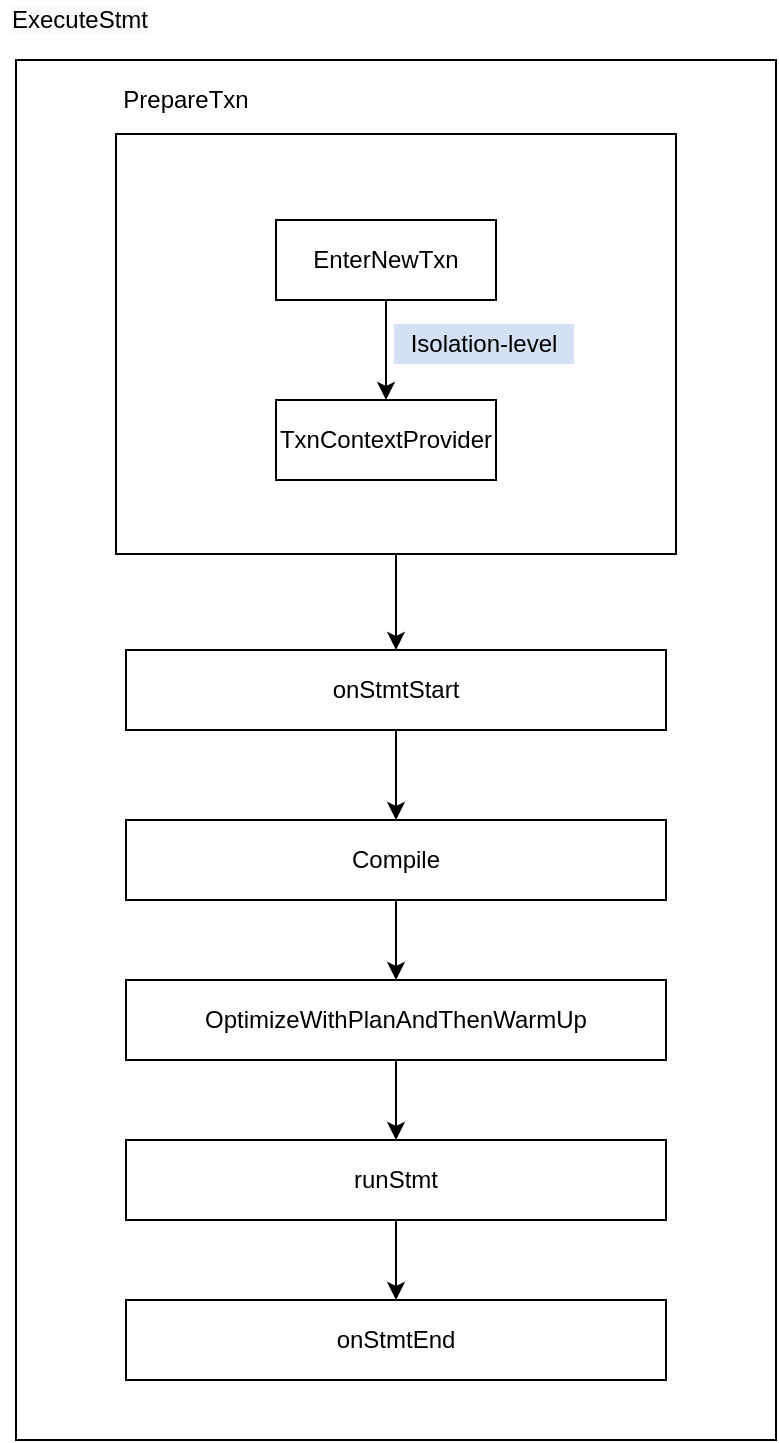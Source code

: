 <mxfile version="21.7.2" type="device">
  <diagram name="第 1 页" id="Y92qnDIvIZuUtzUQEBg2">
    <mxGraphModel dx="954" dy="648" grid="1" gridSize="10" guides="1" tooltips="1" connect="1" arrows="1" fold="1" page="1" pageScale="1" pageWidth="827" pageHeight="1169" math="0" shadow="0">
      <root>
        <mxCell id="0" />
        <mxCell id="1" parent="0" />
        <mxCell id="-IaxeexCpY0zkMujg9jM-1" value="" style="edgeStyle=orthogonalEdgeStyle;rounded=0;orthogonalLoop=1;jettySize=auto;html=1;" edge="1" parent="1" source="-IaxeexCpY0zkMujg9jM-2" target="-IaxeexCpY0zkMujg9jM-3">
          <mxGeometry relative="1" as="geometry" />
        </mxCell>
        <mxCell id="-IaxeexCpY0zkMujg9jM-2" value="EnterNewTxn" style="rounded=0;whiteSpace=wrap;html=1;" diagramCategory="general" diagramName="Rectangle" vertex="1" parent="1">
          <mxGeometry x="310" y="330" width="110" height="40" as="geometry" />
        </mxCell>
        <mxCell id="-IaxeexCpY0zkMujg9jM-3" value="TxnContextProvider" style="rounded=0;whiteSpace=wrap;html=1;" diagramCategory="general" diagramName="Rectangle" vertex="1" parent="1">
          <mxGeometry x="310" y="420" width="110" height="40" as="geometry" />
        </mxCell>
        <mxCell id="-IaxeexCpY0zkMujg9jM-4" value="Isolation-level" style="text;html=1;strokeColor=none;fillColor=#D4E1F5;align=center;verticalAlign=middle;whiteSpace=wrap;rounded=0;" diagramCategory="general" diagramName="text" vertex="1" parent="1">
          <mxGeometry x="369" y="382" width="90" height="20" as="geometry" />
        </mxCell>
        <mxCell id="-IaxeexCpY0zkMujg9jM-5" style="edgeStyle=orthogonalEdgeStyle;rounded=0;orthogonalLoop=1;jettySize=auto;html=1;" edge="1" parent="1" source="-IaxeexCpY0zkMujg9jM-6" target="-IaxeexCpY0zkMujg9jM-9">
          <mxGeometry relative="1" as="geometry" />
        </mxCell>
        <mxCell id="-IaxeexCpY0zkMujg9jM-6" value="" style="rounded=0;whiteSpace=wrap;html=1;fillColor=none;" diagramCategory="general" diagramName="Rectangle" vertex="1" parent="1">
          <mxGeometry x="230" y="287" width="280" height="210" as="geometry" />
        </mxCell>
        <mxCell id="-IaxeexCpY0zkMujg9jM-7" value="PrepareTxn" style="text;html=1;strokeColor=none;fillColor=none;align=center;verticalAlign=middle;whiteSpace=wrap;rounded=0;" diagramCategory="general" diagramName="text" vertex="1" parent="1">
          <mxGeometry x="235" y="260" width="60" height="20" as="geometry" />
        </mxCell>
        <mxCell id="-IaxeexCpY0zkMujg9jM-8" style="edgeStyle=orthogonalEdgeStyle;rounded=0;orthogonalLoop=1;jettySize=auto;html=1;exitX=0.5;exitY=1;exitDx=0;exitDy=0;entryX=0.5;entryY=0;entryDx=0;entryDy=0;" edge="1" parent="1" source="-IaxeexCpY0zkMujg9jM-9" target="-IaxeexCpY0zkMujg9jM-11">
          <mxGeometry relative="1" as="geometry" />
        </mxCell>
        <mxCell id="-IaxeexCpY0zkMujg9jM-9" value="&lt;span style=&quot;font-size: 12px;&quot;&gt;onStmtStart&lt;/span&gt;" style="rounded=0;whiteSpace=wrap;html=1;" diagramCategory="general" diagramName="Rectangle" vertex="1" parent="1">
          <mxGeometry x="235" y="545" width="270" height="40" as="geometry" />
        </mxCell>
        <mxCell id="-IaxeexCpY0zkMujg9jM-10" style="edgeStyle=orthogonalEdgeStyle;rounded=0;orthogonalLoop=1;jettySize=auto;html=1;entryX=0.5;entryY=0;entryDx=0;entryDy=0;" edge="1" parent="1" source="-IaxeexCpY0zkMujg9jM-11" target="-IaxeexCpY0zkMujg9jM-13">
          <mxGeometry relative="1" as="geometry" />
        </mxCell>
        <mxCell id="-IaxeexCpY0zkMujg9jM-11" value="&lt;span style=&quot;font-size: 12px;&quot;&gt;Compile&lt;/span&gt;" style="rounded=0;whiteSpace=wrap;html=1;" diagramCategory="general" diagramName="Rectangle" vertex="1" parent="1">
          <mxGeometry x="235" y="630" width="270" height="40" as="geometry" />
        </mxCell>
        <mxCell id="-IaxeexCpY0zkMujg9jM-12" style="edgeStyle=orthogonalEdgeStyle;rounded=0;orthogonalLoop=1;jettySize=auto;html=1;exitX=0.5;exitY=1;exitDx=0;exitDy=0;entryX=0.5;entryY=0;entryDx=0;entryDy=0;" edge="1" parent="1" source="-IaxeexCpY0zkMujg9jM-13" target="-IaxeexCpY0zkMujg9jM-15">
          <mxGeometry relative="1" as="geometry" />
        </mxCell>
        <mxCell id="-IaxeexCpY0zkMujg9jM-13" value="&lt;span style=&quot;font-size: 12px;&quot;&gt;OptimizeWithPlanAndThenWarmUp&lt;/span&gt;" style="rounded=0;whiteSpace=wrap;html=1;" diagramCategory="general" diagramName="Rectangle" vertex="1" parent="1">
          <mxGeometry x="235" y="710" width="270" height="40" as="geometry" />
        </mxCell>
        <mxCell id="-IaxeexCpY0zkMujg9jM-14" style="edgeStyle=orthogonalEdgeStyle;rounded=0;orthogonalLoop=1;jettySize=auto;html=1;exitX=0.5;exitY=1;exitDx=0;exitDy=0;entryX=0.5;entryY=0;entryDx=0;entryDy=0;" edge="1" parent="1" source="-IaxeexCpY0zkMujg9jM-15" target="-IaxeexCpY0zkMujg9jM-16">
          <mxGeometry relative="1" as="geometry" />
        </mxCell>
        <mxCell id="-IaxeexCpY0zkMujg9jM-15" value="&lt;span style=&quot;font-size: 12px;&quot;&gt;runStmt&lt;/span&gt;" style="rounded=0;whiteSpace=wrap;html=1;" diagramCategory="general" diagramName="Rectangle" vertex="1" parent="1">
          <mxGeometry x="235" y="790" width="270" height="40" as="geometry" />
        </mxCell>
        <mxCell id="-IaxeexCpY0zkMujg9jM-16" value="&lt;span style=&quot;font-size: 12px;&quot;&gt;onStmtEnd&lt;/span&gt;" style="rounded=0;whiteSpace=wrap;html=1;" diagramCategory="general" diagramName="Rectangle" vertex="1" parent="1">
          <mxGeometry x="235" y="870" width="270" height="40" as="geometry" />
        </mxCell>
        <mxCell id="-IaxeexCpY0zkMujg9jM-17" value="" style="rounded=0;whiteSpace=wrap;html=1;fillColor=none;" diagramCategory="general" diagramName="Rectangle" vertex="1" parent="1">
          <mxGeometry x="180" y="250" width="380" height="690" as="geometry" />
        </mxCell>
        <mxCell id="-IaxeexCpY0zkMujg9jM-18" value="&lt;meta charset=&quot;utf-8&quot;&gt;&lt;meta&gt;&lt;span style=&quot;color: rgb(0, 0, 0); font-family: Helvetica; font-size: 12px; font-style: normal; font-variant-ligatures: no-common-ligatures; font-variant-caps: normal; font-weight: 400; letter-spacing: normal; orphans: 2; text-align: center; text-indent: 0px; text-transform: none; widows: 2; word-spacing: 0px; -webkit-text-stroke-width: 0px; background-color: rgb(248, 249, 250); text-decoration-thickness: initial; text-decoration-style: initial; text-decoration-color: initial; float: none; display: inline !important;&quot;&gt;ExecuteStmt&lt;/span&gt;" style="text;html=1;strokeColor=none;fillColor=none;align=center;verticalAlign=middle;whiteSpace=wrap;rounded=0;" diagramCategory="general" diagramName="text" vertex="1" parent="1">
          <mxGeometry x="172" y="220" width="80" height="20" as="geometry" />
        </mxCell>
      </root>
    </mxGraphModel>
  </diagram>
</mxfile>
